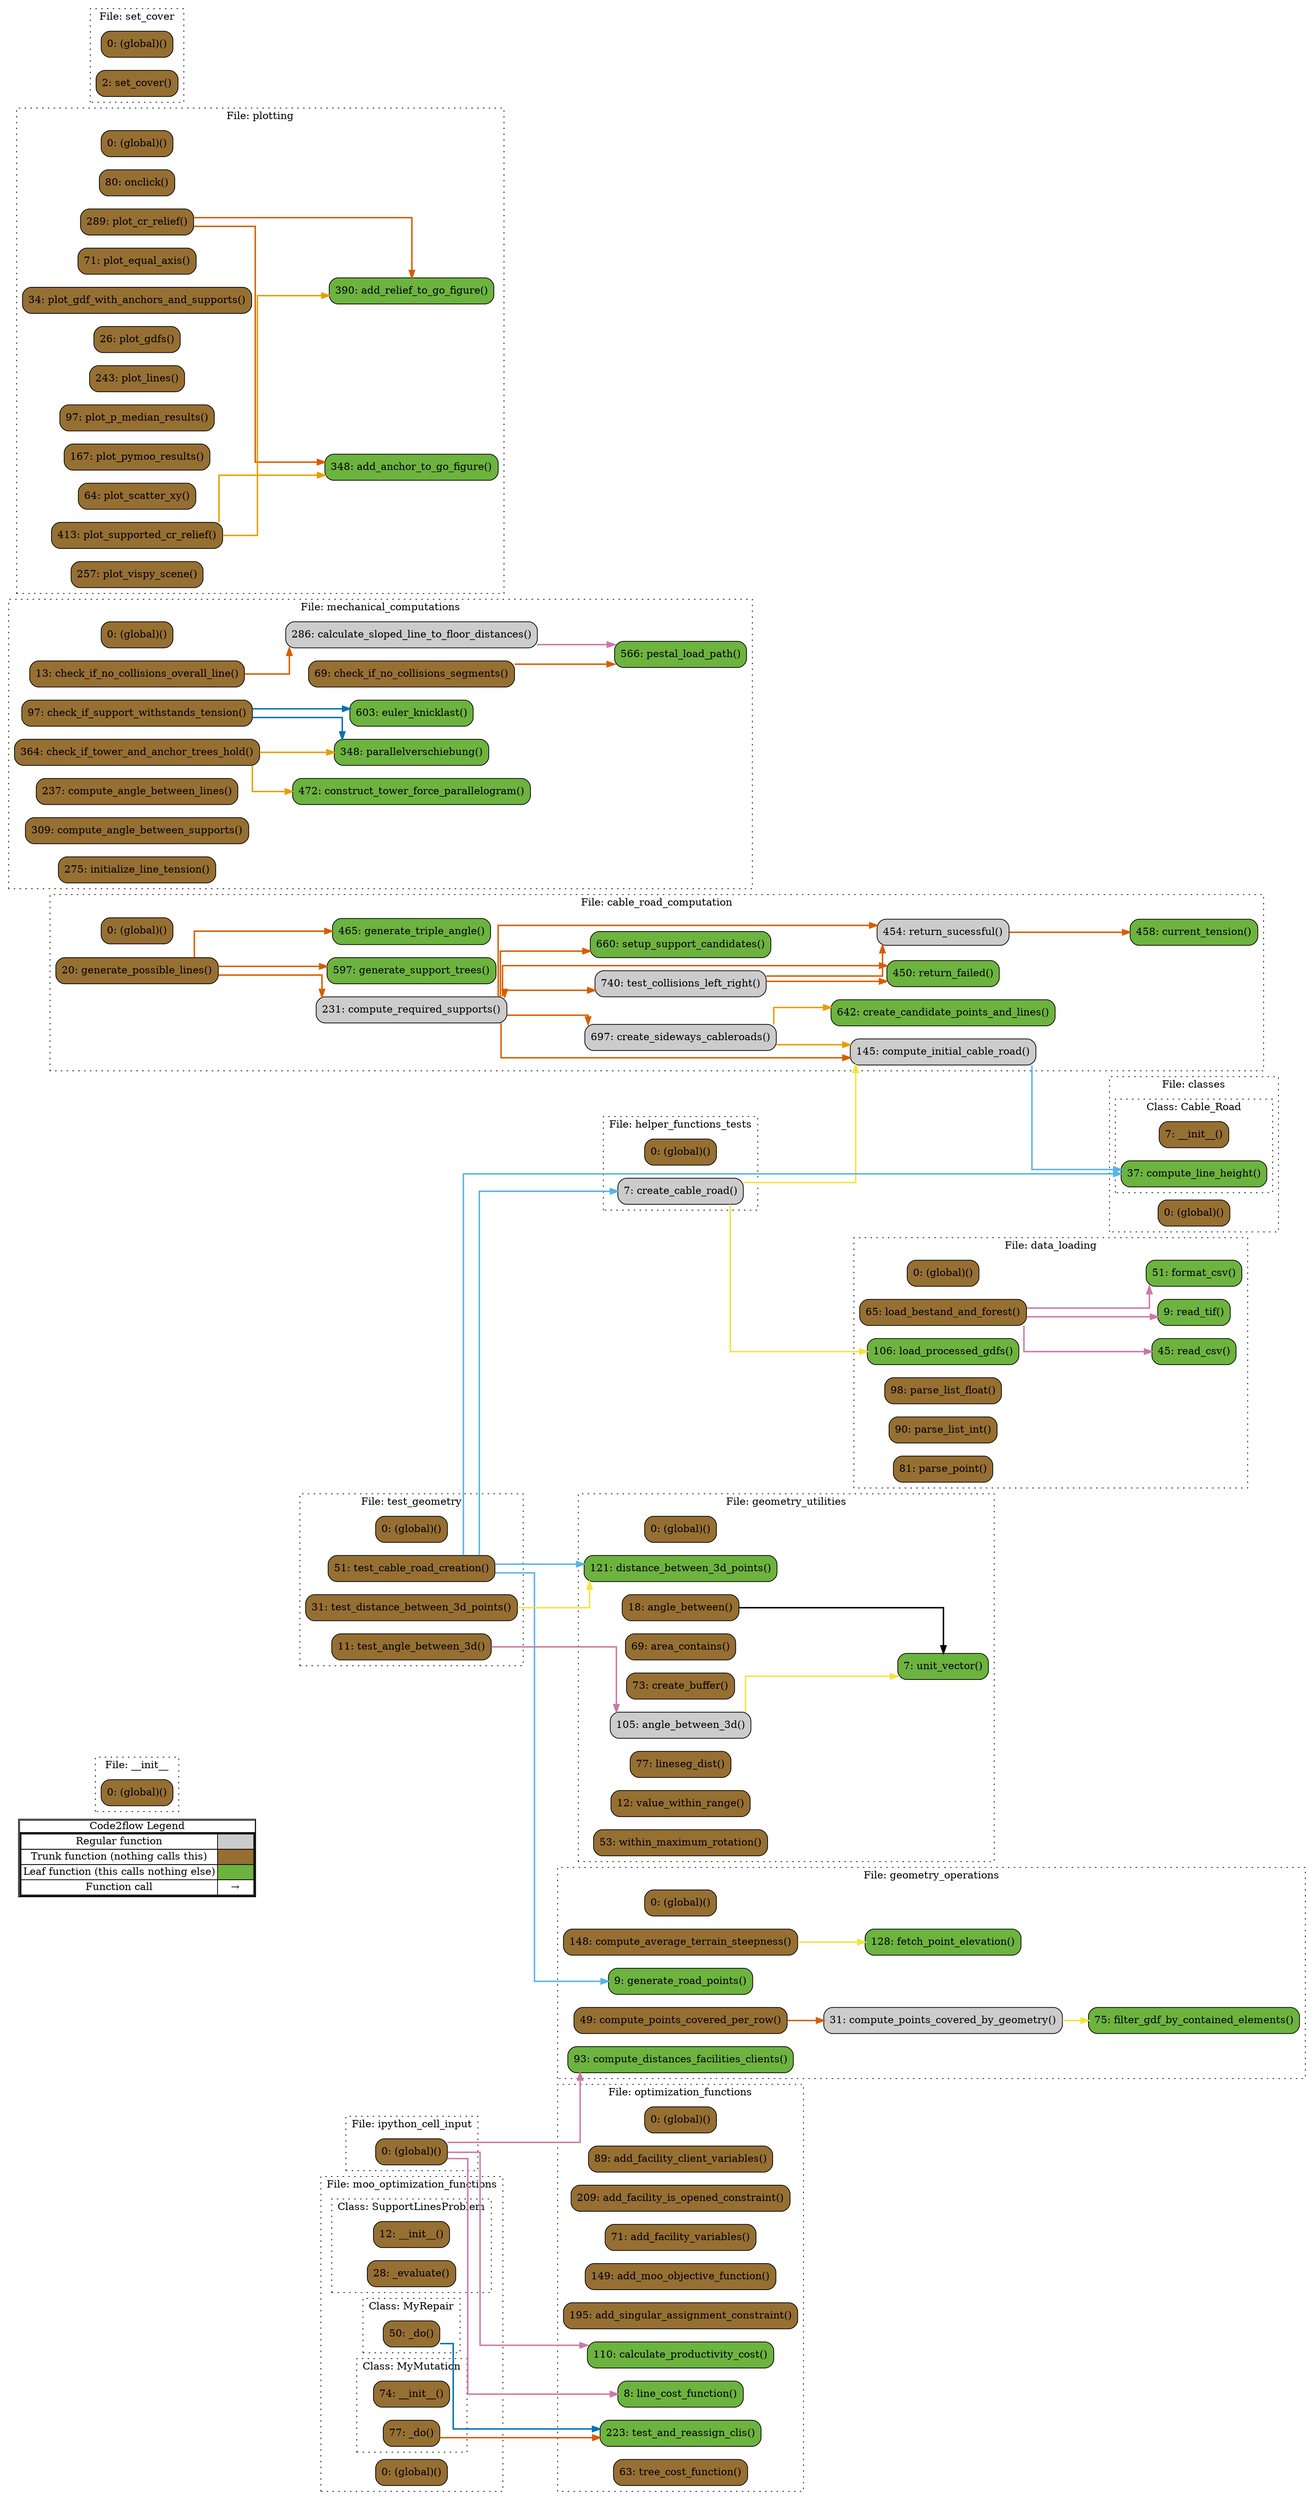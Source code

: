 digraph G {
concentrate=true;
splines="ortho";
rankdir="LR";
subgraph legend{
    rank = min;
    label = "legend";
    Legend [shape=none, margin=0, label = <
        <table cellspacing="0" cellpadding="0" border="1"><tr><td>Code2flow Legend</td></tr><tr><td>
        <table cellspacing="0">
        <tr><td>Regular function</td><td width="50px" bgcolor='#cccccc'></td></tr>
        <tr><td>Trunk function (nothing calls this)</td><td bgcolor='#966F33'></td></tr>
        <tr><td>Leaf function (this calls nothing else)</td><td bgcolor='#6db33f'></td></tr>
        <tr><td>Function call</td><td><font color='black'>&#8594;</font></td></tr>
        </table></td></tr></table>
        >];
}node_8c41726e [label="0: (global)()" name="__init__::(global)" shape="rect" style="rounded,filled" fillcolor="#966F33" ];
node_e2737234 [label="0: (global)()" name="cable_road_computation::(global)" shape="rect" style="rounded,filled" fillcolor="#966F33" ];
node_869e843a [label="145: compute_initial_cable_road()" name="cable_road_computation::compute_initial_cable_road" shape="rect" style="rounded,filled" fillcolor="#cccccc" ];
node_2cbc4f4e [label="231: compute_required_supports()" name="cable_road_computation::compute_required_supports" shape="rect" style="rounded,filled" fillcolor="#cccccc" ];
node_fd763c65 [label="642: create_candidate_points_and_lines()" name="cable_road_computation::create_candidate_points_and_lines" shape="rect" style="rounded,filled" fillcolor="#6db33f" ];
node_d12a9b11 [label="697: create_sideways_cableroads()" name="cable_road_computation::create_sideways_cableroads" shape="rect" style="rounded,filled" fillcolor="#cccccc" ];
node_eaa546f3 [label="458: current_tension()" name="cable_road_computation::current_tension" shape="rect" style="rounded,filled" fillcolor="#6db33f" ];
node_3e878a7e [label="20: generate_possible_lines()" name="cable_road_computation::generate_possible_lines" shape="rect" style="rounded,filled" fillcolor="#966F33" ];
node_a93da8af [label="597: generate_support_trees()" name="cable_road_computation::generate_support_trees" shape="rect" style="rounded,filled" fillcolor="#6db33f" ];
node_b10dcb6d [label="465: generate_triple_angle()" name="cable_road_computation::generate_triple_angle" shape="rect" style="rounded,filled" fillcolor="#6db33f" ];
node_2809d229 [label="450: return_failed()" name="cable_road_computation::return_failed" shape="rect" style="rounded,filled" fillcolor="#6db33f" ];
node_99ddf216 [label="454: return_sucessful()" name="cable_road_computation::return_sucessful" shape="rect" style="rounded,filled" fillcolor="#cccccc" ];
node_f5ed2c79 [label="660: setup_support_candidates()" name="cable_road_computation::setup_support_candidates" shape="rect" style="rounded,filled" fillcolor="#6db33f" ];
node_6335f206 [label="740: test_collisions_left_right()" name="cable_road_computation::test_collisions_left_right" shape="rect" style="rounded,filled" fillcolor="#cccccc" ];
node_e84e3f25 [label="0: (global)()" name="classes::(global)" shape="rect" style="rounded,filled" fillcolor="#966F33" ];
node_9fc41026 [label="7: __init__()" name="classes::Cable_Road.__init__" shape="rect" style="rounded,filled" fillcolor="#966F33" ];
node_89952d17 [label="37: compute_line_height()" name="classes::Cable_Road.compute_line_height" shape="rect" style="rounded,filled" fillcolor="#6db33f" ];
node_15c7f9b1 [label="0: (global)()" name="data_loading::(global)" shape="rect" style="rounded,filled" fillcolor="#966F33" ];
node_b3815cce [label="51: format_csv()" name="data_loading::format_csv" shape="rect" style="rounded,filled" fillcolor="#6db33f" ];
node_72cd7cd7 [label="65: load_bestand_and_forest()" name="data_loading::load_bestand_and_forest" shape="rect" style="rounded,filled" fillcolor="#966F33" ];
node_0cd8a529 [label="106: load_processed_gdfs()" name="data_loading::load_processed_gdfs" shape="rect" style="rounded,filled" fillcolor="#6db33f" ];
node_65ccae07 [label="98: parse_list_float()" name="data_loading::parse_list_float" shape="rect" style="rounded,filled" fillcolor="#966F33" ];
node_48d59095 [label="90: parse_list_int()" name="data_loading::parse_list_int" shape="rect" style="rounded,filled" fillcolor="#966F33" ];
node_2c356fcc [label="81: parse_point()" name="data_loading::parse_point" shape="rect" style="rounded,filled" fillcolor="#966F33" ];
node_ab42da66 [label="45: read_csv()" name="data_loading::read_csv" shape="rect" style="rounded,filled" fillcolor="#6db33f" ];
node_5b732131 [label="9: read_tif()" name="data_loading::read_tif" shape="rect" style="rounded,filled" fillcolor="#6db33f" ];
node_5957d4f6 [label="0: (global)()" name="geometry_operations::(global)" shape="rect" style="rounded,filled" fillcolor="#966F33" ];
node_c16541dc [label="148: compute_average_terrain_steepness()" name="geometry_operations::compute_average_terrain_steepness" shape="rect" style="rounded,filled" fillcolor="#966F33" ];
node_eede7e1b [label="93: compute_distances_facilities_clients()" name="geometry_operations::compute_distances_facilities_clients" shape="rect" style="rounded,filled" fillcolor="#6db33f" ];
node_150f0f3c [label="31: compute_points_covered_by_geometry()" name="geometry_operations::compute_points_covered_by_geometry" shape="rect" style="rounded,filled" fillcolor="#cccccc" ];
node_83ae93e6 [label="49: compute_points_covered_per_row()" name="geometry_operations::compute_points_covered_per_row" shape="rect" style="rounded,filled" fillcolor="#966F33" ];
node_41e9536f [label="128: fetch_point_elevation()" name="geometry_operations::fetch_point_elevation" shape="rect" style="rounded,filled" fillcolor="#6db33f" ];
node_220ffa47 [label="75: filter_gdf_by_contained_elements()" name="geometry_operations::filter_gdf_by_contained_elements" shape="rect" style="rounded,filled" fillcolor="#6db33f" ];
node_39d02b7b [label="9: generate_road_points()" name="geometry_operations::generate_road_points" shape="rect" style="rounded,filled" fillcolor="#6db33f" ];
node_5ba00213 [label="0: (global)()" name="geometry_utilities::(global)" shape="rect" style="rounded,filled" fillcolor="#966F33" ];
node_3fea5120 [label="18: angle_between()" name="geometry_utilities::angle_between" shape="rect" style="rounded,filled" fillcolor="#966F33" ];
node_ac5d9144 [label="105: angle_between_3d()" name="geometry_utilities::angle_between_3d" shape="rect" style="rounded,filled" fillcolor="#cccccc" ];
node_9fae0907 [label="69: area_contains()" name="geometry_utilities::area_contains" shape="rect" style="rounded,filled" fillcolor="#966F33" ];
node_5b2a4f3e [label="73: create_buffer()" name="geometry_utilities::create_buffer" shape="rect" style="rounded,filled" fillcolor="#966F33" ];
node_c7335936 [label="121: distance_between_3d_points()" name="geometry_utilities::distance_between_3d_points" shape="rect" style="rounded,filled" fillcolor="#6db33f" ];
node_a82a3ac4 [label="77: lineseg_dist()" name="geometry_utilities::lineseg_dist" shape="rect" style="rounded,filled" fillcolor="#966F33" ];
node_37e1b2c4 [label="7: unit_vector()" name="geometry_utilities::unit_vector" shape="rect" style="rounded,filled" fillcolor="#6db33f" ];
node_aa177b78 [label="12: value_within_range()" name="geometry_utilities::value_within_range" shape="rect" style="rounded,filled" fillcolor="#966F33" ];
node_b5c09cbf [label="53: within_maximum_rotation()" name="geometry_utilities::within_maximum_rotation" shape="rect" style="rounded,filled" fillcolor="#966F33" ];
node_fdbbb24c [label="0: (global)()" name="helper_functions_tests::(global)" shape="rect" style="rounded,filled" fillcolor="#966F33" ];
node_80be577c [label="7: create_cable_road()" name="helper_functions_tests::create_cable_road" shape="rect" style="rounded,filled" fillcolor="#cccccc" ];
node_2edffc7f [label="0: (global)()" name="ipython_cell_input::(global)" shape="rect" style="rounded,filled" fillcolor="#966F33" ];
node_5d2bfa8c [label="0: (global)()" name="mechanical_computations::(global)" shape="rect" style="rounded,filled" fillcolor="#966F33" ];
node_020d3407 [label="286: calculate_sloped_line_to_floor_distances()" name="mechanical_computations::calculate_sloped_line_to_floor_distances" shape="rect" style="rounded,filled" fillcolor="#cccccc" ];
node_ac972fe6 [label="13: check_if_no_collisions_overall_line()" name="mechanical_computations::check_if_no_collisions_overall_line" shape="rect" style="rounded,filled" fillcolor="#966F33" ];
node_858b7356 [label="69: check_if_no_collisions_segments()" name="mechanical_computations::check_if_no_collisions_segments" shape="rect" style="rounded,filled" fillcolor="#966F33" ];
node_9f07d54d [label="97: check_if_support_withstands_tension()" name="mechanical_computations::check_if_support_withstands_tension" shape="rect" style="rounded,filled" fillcolor="#966F33" ];
node_943e4c99 [label="364: check_if_tower_and_anchor_trees_hold()" name="mechanical_computations::check_if_tower_and_anchor_trees_hold" shape="rect" style="rounded,filled" fillcolor="#966F33" ];
node_2c947539 [label="237: compute_angle_between_lines()" name="mechanical_computations::compute_angle_between_lines" shape="rect" style="rounded,filled" fillcolor="#966F33" ];
node_e455e4f7 [label="309: compute_angle_between_supports()" name="mechanical_computations::compute_angle_between_supports" shape="rect" style="rounded,filled" fillcolor="#966F33" ];
node_6c1f6254 [label="472: construct_tower_force_parallelogram()" name="mechanical_computations::construct_tower_force_parallelogram" shape="rect" style="rounded,filled" fillcolor="#6db33f" ];
node_f9b4cb78 [label="603: euler_knicklast()" name="mechanical_computations::euler_knicklast" shape="rect" style="rounded,filled" fillcolor="#6db33f" ];
node_88f0584e [label="275: initialize_line_tension()" name="mechanical_computations::initialize_line_tension" shape="rect" style="rounded,filled" fillcolor="#966F33" ];
node_87a9c553 [label="348: parallelverschiebung()" name="mechanical_computations::parallelverschiebung" shape="rect" style="rounded,filled" fillcolor="#6db33f" ];
node_da997177 [label="566: pestal_load_path()" name="mechanical_computations::pestal_load_path" shape="rect" style="rounded,filled" fillcolor="#6db33f" ];
node_f81714c1 [label="0: (global)()" name="moo_optimization_functions::(global)" shape="rect" style="rounded,filled" fillcolor="#966F33" ];
node_35eea5da [label="74: __init__()" name="moo_optimization_functions::MyMutation.__init__" shape="rect" style="rounded,filled" fillcolor="#966F33" ];
node_3d6d04ae [label="77: _do()" name="moo_optimization_functions::MyMutation._do" shape="rect" style="rounded,filled" fillcolor="#966F33" ];
node_7129f7a5 [label="50: _do()" name="moo_optimization_functions::MyRepair._do" shape="rect" style="rounded,filled" fillcolor="#966F33" ];
node_c7ff68dc [label="12: __init__()" name="moo_optimization_functions::SupportLinesProblem.__init__" shape="rect" style="rounded,filled" fillcolor="#966F33" ];
node_03532aef [label="28: _evaluate()" name="moo_optimization_functions::SupportLinesProblem._evaluate" shape="rect" style="rounded,filled" fillcolor="#966F33" ];
node_e5d271de [label="0: (global)()" name="optimization_functions::(global)" shape="rect" style="rounded,filled" fillcolor="#966F33" ];
node_b8902109 [label="89: add_facility_client_variables()" name="optimization_functions::add_facility_client_variables" shape="rect" style="rounded,filled" fillcolor="#966F33" ];
node_603644c5 [label="209: add_facility_is_opened_constraint()" name="optimization_functions::add_facility_is_opened_constraint" shape="rect" style="rounded,filled" fillcolor="#966F33" ];
node_4c7c97c7 [label="71: add_facility_variables()" name="optimization_functions::add_facility_variables" shape="rect" style="rounded,filled" fillcolor="#966F33" ];
node_c85992ab [label="149: add_moo_objective_function()" name="optimization_functions::add_moo_objective_function" shape="rect" style="rounded,filled" fillcolor="#966F33" ];
node_80a22b86 [label="195: add_singular_assignment_constraint()" name="optimization_functions::add_singular_assignment_constraint" shape="rect" style="rounded,filled" fillcolor="#966F33" ];
node_150ea917 [label="110: calculate_productivity_cost()" name="optimization_functions::calculate_productivity_cost" shape="rect" style="rounded,filled" fillcolor="#6db33f" ];
node_bcde9f6f [label="8: line_cost_function()" name="optimization_functions::line_cost_function" shape="rect" style="rounded,filled" fillcolor="#6db33f" ];
node_a6d0de77 [label="223: test_and_reassign_clis()" name="optimization_functions::test_and_reassign_clis" shape="rect" style="rounded,filled" fillcolor="#6db33f" ];
node_54311fc9 [label="63: tree_cost_function()" name="optimization_functions::tree_cost_function" shape="rect" style="rounded,filled" fillcolor="#966F33" ];
node_7b513381 [label="0: (global)()" name="plotting::(global)" shape="rect" style="rounded,filled" fillcolor="#966F33" ];
node_aef75972 [label="348: add_anchor_to_go_figure()" name="plotting::add_anchor_to_go_figure" shape="rect" style="rounded,filled" fillcolor="#6db33f" ];
node_de9fbe07 [label="390: add_relief_to_go_figure()" name="plotting::add_relief_to_go_figure" shape="rect" style="rounded,filled" fillcolor="#6db33f" ];
node_f96c7d03 [label="80: onclick()" name="plotting::onclick" shape="rect" style="rounded,filled" fillcolor="#966F33" ];
node_bd52a816 [label="289: plot_cr_relief()" name="plotting::plot_cr_relief" shape="rect" style="rounded,filled" fillcolor="#966F33" ];
node_d9eaaa99 [label="71: plot_equal_axis()" name="plotting::plot_equal_axis" shape="rect" style="rounded,filled" fillcolor="#966F33" ];
node_bdf0ecc6 [label="34: plot_gdf_with_anchors_and_supports()" name="plotting::plot_gdf_with_anchors_and_supports" shape="rect" style="rounded,filled" fillcolor="#966F33" ];
node_222ed8cc [label="26: plot_gdfs()" name="plotting::plot_gdfs" shape="rect" style="rounded,filled" fillcolor="#966F33" ];
node_d5ce7585 [label="243: plot_lines()" name="plotting::plot_lines" shape="rect" style="rounded,filled" fillcolor="#966F33" ];
node_cc4c22c5 [label="97: plot_p_median_results()" name="plotting::plot_p_median_results" shape="rect" style="rounded,filled" fillcolor="#966F33" ];
node_1d825bcb [label="167: plot_pymoo_results()" name="plotting::plot_pymoo_results" shape="rect" style="rounded,filled" fillcolor="#966F33" ];
node_501b5f8a [label="64: plot_scatter_xy()" name="plotting::plot_scatter_xy" shape="rect" style="rounded,filled" fillcolor="#966F33" ];
node_10bcb5b9 [label="413: plot_supported_cr_relief()" name="plotting::plot_supported_cr_relief" shape="rect" style="rounded,filled" fillcolor="#966F33" ];
node_5ca3c306 [label="257: plot_vispy_scene()" name="plotting::plot_vispy_scene" shape="rect" style="rounded,filled" fillcolor="#966F33" ];
node_7259fb3f [label="0: (global)()" name="set_cover::(global)" shape="rect" style="rounded,filled" fillcolor="#966F33" ];
node_cc9cc4f7 [label="2: set_cover()" name="set_cover::set_cover" shape="rect" style="rounded,filled" fillcolor="#966F33" ];
node_dee9e6a7 [label="0: (global)()" name="test_geometry::(global)" shape="rect" style="rounded,filled" fillcolor="#966F33" ];
node_5dbd07a7 [label="11: test_angle_between_3d()" name="test_geometry::test_angle_between_3d" shape="rect" style="rounded,filled" fillcolor="#966F33" ];
node_56caaa2a [label="51: test_cable_road_creation()" name="test_geometry::test_cable_road_creation" shape="rect" style="rounded,filled" fillcolor="#966F33" ];
node_0d16b3dc [label="31: test_distance_between_3d_points()" name="test_geometry::test_distance_between_3d_points" shape="rect" style="rounded,filled" fillcolor="#966F33" ];
node_869e843a -> node_89952d17 [color="#56B4E9" penwidth="2"];
node_2cbc4f4e -> node_869e843a [color="#D55E00" penwidth="2"];
node_2cbc4f4e -> node_d12a9b11 [color="#D55E00" penwidth="2"];
node_2cbc4f4e -> node_d12a9b11 [color="#D55E00" penwidth="2"];
node_2cbc4f4e -> node_2809d229 [color="#D55E00" penwidth="2"];
node_2cbc4f4e -> node_2809d229 [color="#D55E00" penwidth="2"];
node_2cbc4f4e -> node_2809d229 [color="#D55E00" penwidth="2"];
node_2cbc4f4e -> node_2809d229 [color="#D55E00" penwidth="2"];
node_2cbc4f4e -> node_2809d229 [color="#D55E00" penwidth="2"];
node_2cbc4f4e -> node_99ddf216 [color="#D55E00" penwidth="2"];
node_2cbc4f4e -> node_99ddf216 [color="#D55E00" penwidth="2"];
node_2cbc4f4e -> node_99ddf216 [color="#D55E00" penwidth="2"];
node_2cbc4f4e -> node_f5ed2c79 [color="#D55E00" penwidth="2"];
node_2cbc4f4e -> node_6335f206 [color="#D55E00" penwidth="2"];
node_d12a9b11 -> node_869e843a [color="#E69F00" penwidth="2"];
node_d12a9b11 -> node_869e843a [color="#E69F00" penwidth="2"];
node_d12a9b11 -> node_fd763c65 [color="#E69F00" penwidth="2"];
node_3e878a7e -> node_2cbc4f4e [color="#D55E00" penwidth="2"];
node_3e878a7e -> node_a93da8af [color="#D55E00" penwidth="2"];
node_3e878a7e -> node_b10dcb6d [color="#D55E00" penwidth="2"];
node_99ddf216 -> node_eaa546f3 [color="#D55E00" penwidth="2"];
node_6335f206 -> node_2cbc4f4e [color="#D55E00" penwidth="2"];
node_6335f206 -> node_2809d229 [color="#D55E00" penwidth="2"];
node_6335f206 -> node_99ddf216 [color="#D55E00" penwidth="2"];
node_72cd7cd7 -> node_b3815cce [color="#CC79A7" penwidth="2"];
node_72cd7cd7 -> node_ab42da66 [color="#CC79A7" penwidth="2"];
node_72cd7cd7 -> node_5b732131 [color="#CC79A7" penwidth="2"];
node_c16541dc -> node_41e9536f [color="#F0E442" penwidth="2"];
node_c16541dc -> node_41e9536f [color="#F0E442" penwidth="2"];
node_150f0f3c -> node_220ffa47 [color="#F0E442" penwidth="2"];
node_83ae93e6 -> node_150f0f3c [color="#D55E00" penwidth="2"];
node_3fea5120 -> node_37e1b2c4 [color="#000000" penwidth="2"];
node_3fea5120 -> node_37e1b2c4 [color="#000000" penwidth="2"];
node_ac5d9144 -> node_37e1b2c4 [color="#F0E442" penwidth="2"];
node_ac5d9144 -> node_37e1b2c4 [color="#F0E442" penwidth="2"];
node_80be577c -> node_869e843a [color="#F0E442" penwidth="2"];
node_80be577c -> node_0cd8a529 [color="#F0E442" penwidth="2"];
node_2edffc7f -> node_eede7e1b [color="#CC79A7" penwidth="2"];
node_2edffc7f -> node_150ea917 [color="#CC79A7" penwidth="2"];
node_2edffc7f -> node_bcde9f6f [color="#CC79A7" penwidth="2"];
node_020d3407 -> node_da997177 [color="#CC79A7" penwidth="2"];
node_ac972fe6 -> node_020d3407 [color="#D55E00" penwidth="2"];
node_858b7356 -> node_da997177 [color="#D55E00" penwidth="2"];
node_9f07d54d -> node_f9b4cb78 [color="#0072B2" penwidth="2"];
node_9f07d54d -> node_87a9c553 [color="#0072B2" penwidth="2"];
node_9f07d54d -> node_87a9c553 [color="#0072B2" penwidth="2"];
node_943e4c99 -> node_6c1f6254 [color="#E69F00" penwidth="2"];
node_943e4c99 -> node_87a9c553 [color="#E69F00" penwidth="2"];
node_3d6d04ae -> node_a6d0de77 [color="#D55E00" penwidth="2"];
node_3d6d04ae -> node_a6d0de77 [color="#D55E00" penwidth="2"];
node_7129f7a5 -> node_a6d0de77 [color="#0072B2" penwidth="2"];
node_bd52a816 -> node_aef75972 [color="#D55E00" penwidth="2"];
node_bd52a816 -> node_de9fbe07 [color="#D55E00" penwidth="2"];
node_10bcb5b9 -> node_aef75972 [color="#E69F00" penwidth="2"];
node_10bcb5b9 -> node_de9fbe07 [color="#E69F00" penwidth="2"];
node_5dbd07a7 -> node_ac5d9144 [color="#CC79A7" penwidth="2"];
node_5dbd07a7 -> node_ac5d9144 [color="#CC79A7" penwidth="2"];
node_5dbd07a7 -> node_ac5d9144 [color="#CC79A7" penwidth="2"];
node_5dbd07a7 -> node_ac5d9144 [color="#CC79A7" penwidth="2"];
node_56caaa2a -> node_89952d17 [color="#56B4E9" penwidth="2"];
node_56caaa2a -> node_39d02b7b [color="#56B4E9" penwidth="2"];
node_56caaa2a -> node_c7335936 [color="#56B4E9" penwidth="2"];
node_56caaa2a -> node_80be577c [color="#56B4E9" penwidth="2"];
node_0d16b3dc -> node_c7335936 [color="#F0E442" penwidth="2"];
node_0d16b3dc -> node_c7335936 [color="#F0E442" penwidth="2"];
node_0d16b3dc -> node_c7335936 [color="#F0E442" penwidth="2"];
subgraph cluster_2dbc61a8 {
    node_8c41726e;
    label="File: __init__";
    name="__init__";
    style="filled";
    graph[style=dotted];
};
subgraph cluster_3e36583f {
    node_3e878a7e node_869e843a node_2cbc4f4e node_2809d229 node_99ddf216 node_eaa546f3 node_b10dcb6d node_a93da8af node_fd763c65 node_f5ed2c79 node_d12a9b11 node_6335f206 node_e2737234;
    label="File: cable_road_computation";
    name="cable_road_computation";
    style="filled";
    graph[style=dotted];
};
subgraph cluster_c07431ab {
    node_e84e3f25;
    label="File: classes";
    name="classes";
    style="filled";
    graph[style=dotted];
    subgraph cluster_d0d91fdb {
        node_9fc41026 node_89952d17;
        label="Class: Cable_Road";
        name="Cable_Road";
        style="filled";
        graph[style=dotted];
    };
};
subgraph cluster_3c5e3d57 {
    node_5b732131 node_ab42da66 node_b3815cce node_72cd7cd7 node_2c356fcc node_48d59095 node_65ccae07 node_0cd8a529 node_15c7f9b1;
    label="File: data_loading";
    name="data_loading";
    style="filled";
    graph[style=dotted];
};
subgraph cluster_5821a53e {
    node_39d02b7b node_150f0f3c node_83ae93e6 node_220ffa47 node_eede7e1b node_41e9536f node_c16541dc node_5957d4f6;
    label="File: geometry_operations";
    name="geometry_operations";
    style="filled";
    graph[style=dotted];
};
subgraph cluster_21e0662e {
    node_37e1b2c4 node_aa177b78 node_3fea5120 node_b5c09cbf node_9fae0907 node_5b2a4f3e node_a82a3ac4 node_ac5d9144 node_c7335936 node_5ba00213;
    label="File: geometry_utilities";
    name="geometry_utilities";
    style="filled";
    graph[style=dotted];
};
subgraph cluster_045c9c9e {
    node_80be577c node_fdbbb24c;
    label="File: helper_functions_tests";
    name="helper_functions_tests";
    style="filled";
    graph[style=dotted];
};
subgraph cluster_3e3f0512 {
    node_2edffc7f;
    label="File: ipython_cell_input";
    name="ipython_cell_input";
    style="filled";
    graph[style=dotted];
};
subgraph cluster_38a34b14 {
    node_ac972fe6 node_858b7356 node_9f07d54d node_2c947539 node_88f0584e node_020d3407 node_e455e4f7 node_87a9c553 node_943e4c99 node_6c1f6254 node_da997177 node_f9b4cb78 node_5d2bfa8c;
    label="File: mechanical_computations";
    name="mechanical_computations";
    style="filled";
    graph[style=dotted];
};
subgraph cluster_bdbfefdc {
    node_f81714c1;
    label="File: moo_optimization_functions";
    name="moo_optimization_functions";
    style="filled";
    graph[style=dotted];
    subgraph cluster_96435057 {
        node_c7ff68dc node_03532aef;
        label="Class: SupportLinesProblem";
        name="SupportLinesProblem";
        style="filled";
        graph[style=dotted];
    };
    subgraph cluster_86013413 {
        node_7129f7a5;
        label="Class: MyRepair";
        name="MyRepair";
        style="filled";
        graph[style=dotted];
    };
    subgraph cluster_ec2c9337 {
        node_35eea5da node_3d6d04ae;
        label="Class: MyMutation";
        name="MyMutation";
        style="filled";
        graph[style=dotted];
    };
};
subgraph cluster_32db2f30 {
    node_bcde9f6f node_54311fc9 node_4c7c97c7 node_b8902109 node_150ea917 node_c85992ab node_80a22b86 node_603644c5 node_a6d0de77 node_e5d271de;
    label="File: optimization_functions";
    name="optimization_functions";
    style="filled";
    graph[style=dotted];
};
subgraph cluster_0d4ac781 {
    node_222ed8cc node_bdf0ecc6 node_501b5f8a node_d9eaaa99 node_f96c7d03 node_cc4c22c5 node_1d825bcb node_d5ce7585 node_5ca3c306 node_bd52a816 node_aef75972 node_de9fbe07 node_10bcb5b9 node_7b513381;
    label="File: plotting";
    name="plotting";
    style="filled";
    graph[style=dotted];
};
subgraph cluster_ef4c46c6 {
    node_cc9cc4f7 node_7259fb3f;
    label="File: set_cover";
    name="set_cover";
    style="filled";
    graph[style=dotted];
};
subgraph cluster_ba69aa0f {
    node_5dbd07a7 node_0d16b3dc node_56caaa2a node_dee9e6a7;
    label="File: test_geometry";
    name="test_geometry";
    style="filled";
    graph[style=dotted];
};
}

